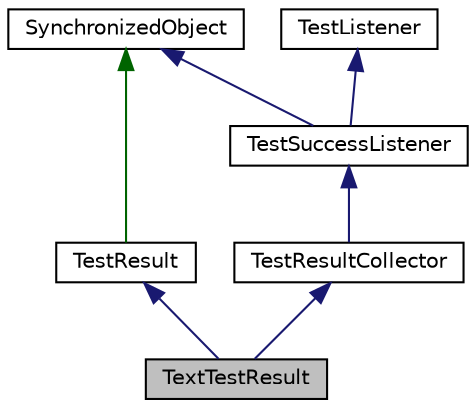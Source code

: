 digraph "TextTestResult"
{
  edge [fontname="Helvetica",fontsize="10",labelfontname="Helvetica",labelfontsize="10"];
  node [fontname="Helvetica",fontsize="10",shape=record];
  Node0 [label="TextTestResult",height=0.2,width=0.4,color="black", fillcolor="grey75", style="filled", fontcolor="black"];
  Node1 -> Node0 [dir="back",color="midnightblue",fontsize="10",style="solid",fontname="Helvetica"];
  Node1 [label="TestResult",height=0.2,width=0.4,color="black", fillcolor="white", style="filled",URL="$class_test_result.html",tooltip="Manages TestListener.A single instance of this class is used when running the test. It is usually created by the test runner (TestRunner). "];
  Node2 -> Node1 [dir="back",color="darkgreen",fontsize="10",style="solid",fontname="Helvetica"];
  Node2 [label="SynchronizedObject",height=0.2,width=0.4,color="black", fillcolor="white", style="filled",URL="$class_synchronized_object.html",tooltip="Base class for synchronized object. "];
  Node3 -> Node0 [dir="back",color="midnightblue",fontsize="10",style="solid",fontname="Helvetica"];
  Node3 [label="TestResultCollector",height=0.2,width=0.4,color="black", fillcolor="white", style="filled",URL="$class_test_result_collector.html",tooltip="Collects test result.A TestResultCollector is a TestListener which collects the results of executing ..."];
  Node4 -> Node3 [dir="back",color="midnightblue",fontsize="10",style="solid",fontname="Helvetica"];
  Node4 [label="TestSuccessListener",height=0.2,width=0.4,color="black", fillcolor="white", style="filled",URL="$class_test_success_listener.html",tooltip="TestListener that checks if any test case failed. "];
  Node5 -> Node4 [dir="back",color="midnightblue",fontsize="10",style="solid",fontname="Helvetica"];
  Node5 [label="TestListener",height=0.2,width=0.4,color="black", fillcolor="white", style="filled",URL="$class_test_listener.html",tooltip="Listener for test progress and result.Implementing the Observer pattern a TestListener may be registe..."];
  Node2 -> Node4 [dir="back",color="midnightblue",fontsize="10",style="solid",fontname="Helvetica"];
}
